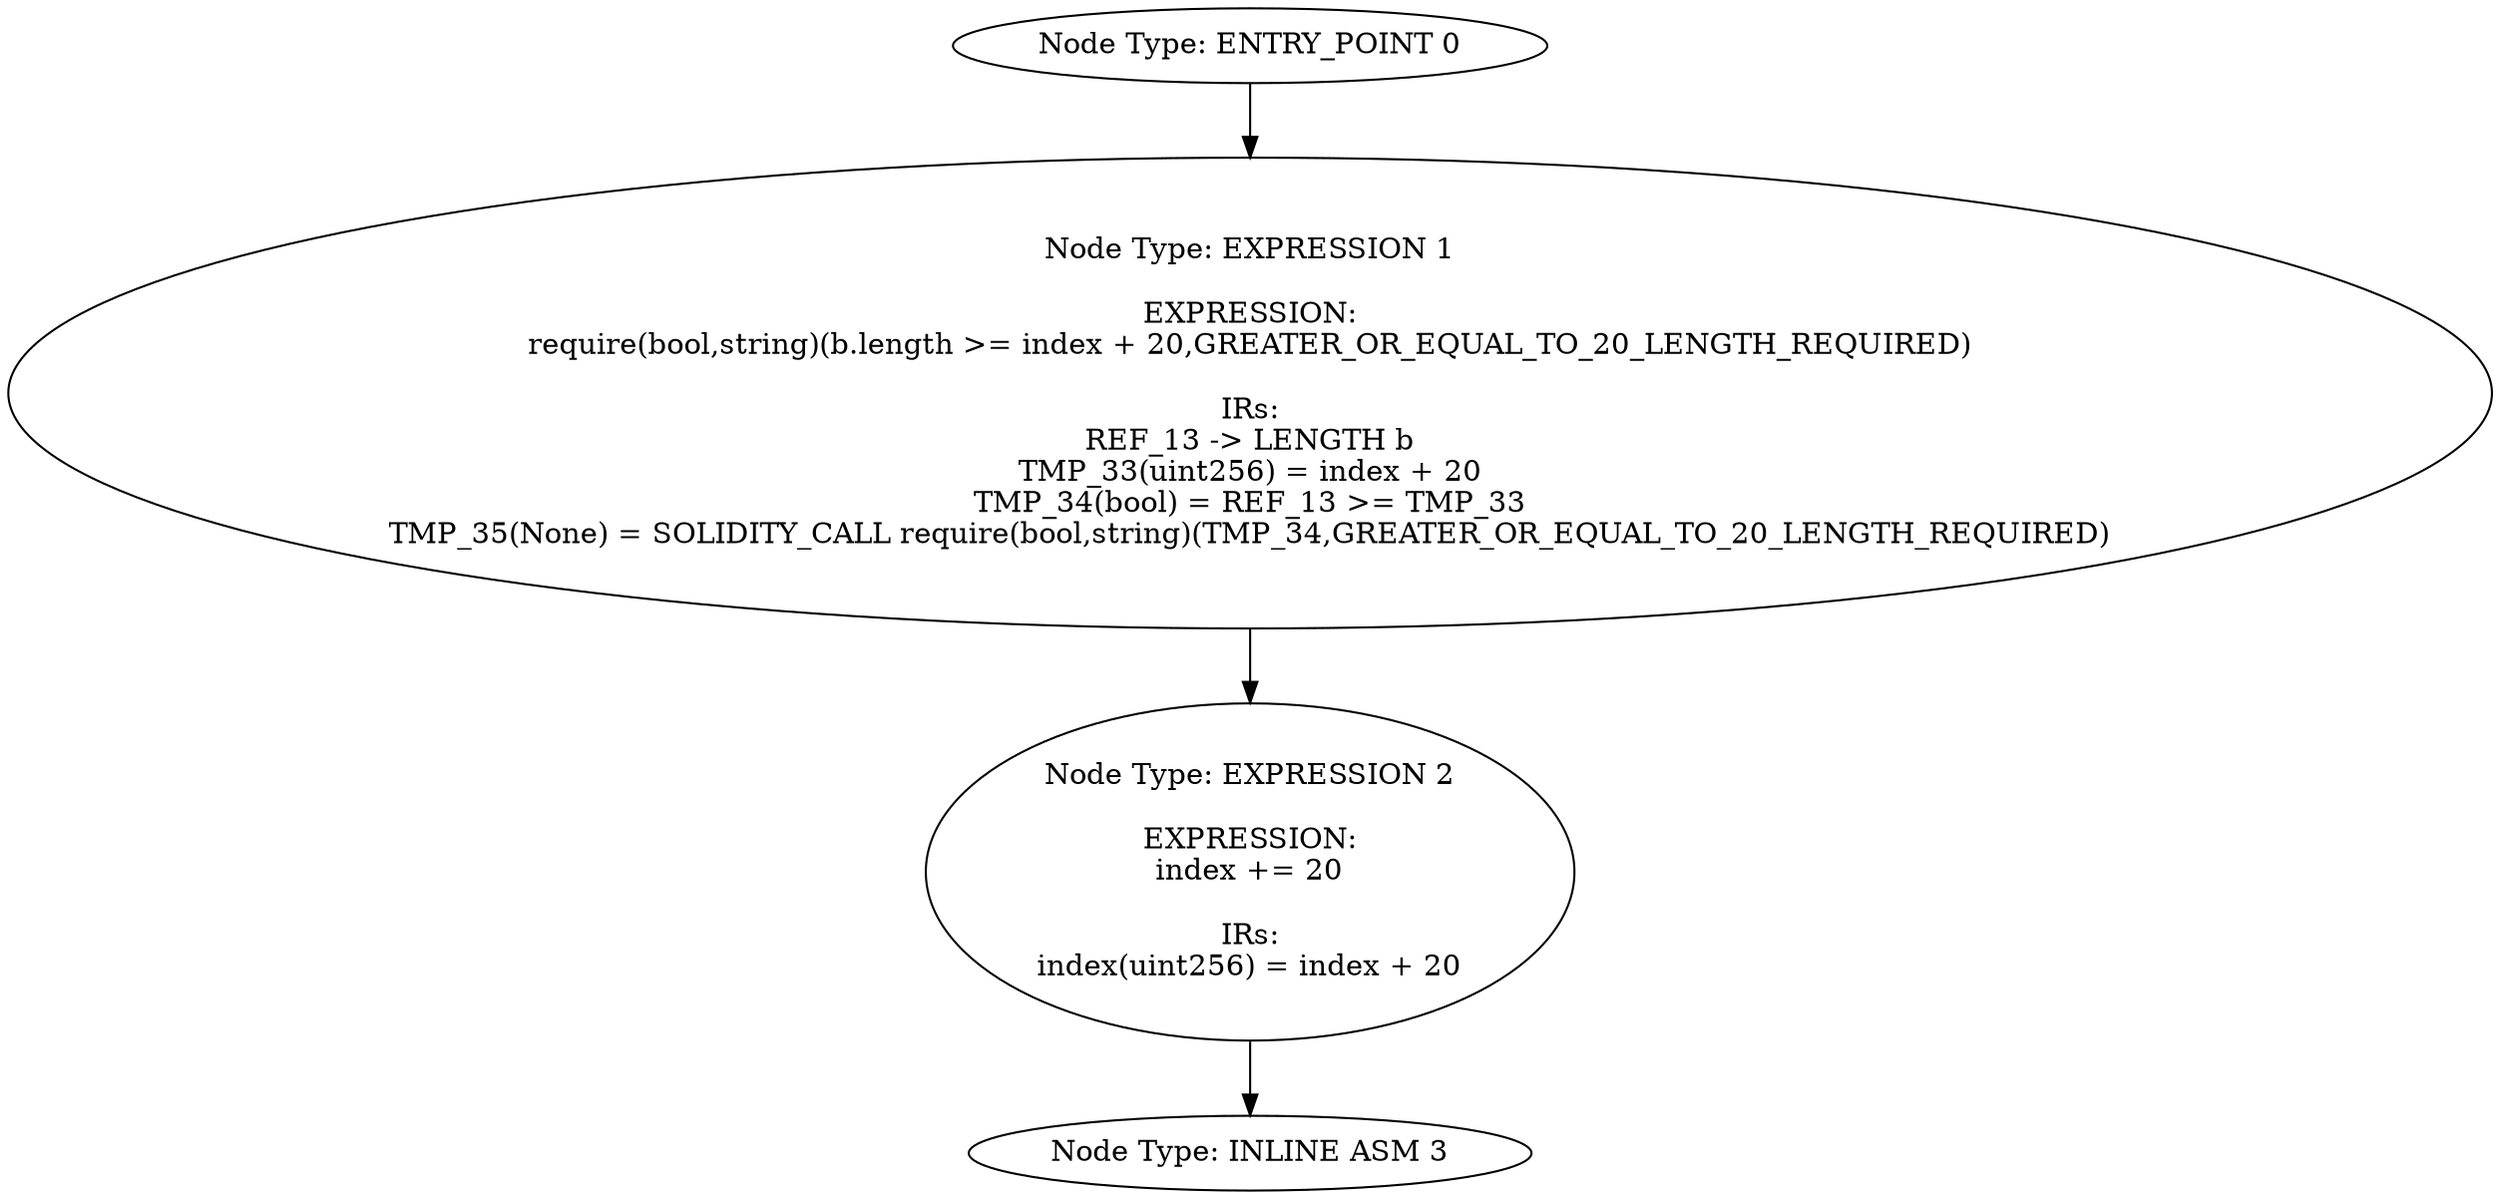 digraph{
0[label="Node Type: ENTRY_POINT 0
"];
0->1;
1[label="Node Type: EXPRESSION 1

EXPRESSION:
require(bool,string)(b.length >= index + 20,GREATER_OR_EQUAL_TO_20_LENGTH_REQUIRED)

IRs:
REF_13 -> LENGTH b
TMP_33(uint256) = index + 20
TMP_34(bool) = REF_13 >= TMP_33
TMP_35(None) = SOLIDITY_CALL require(bool,string)(TMP_34,GREATER_OR_EQUAL_TO_20_LENGTH_REQUIRED)"];
1->2;
2[label="Node Type: EXPRESSION 2

EXPRESSION:
index += 20

IRs:
index(uint256) = index + 20"];
2->3;
3[label="Node Type: INLINE ASM 3
"];
}
